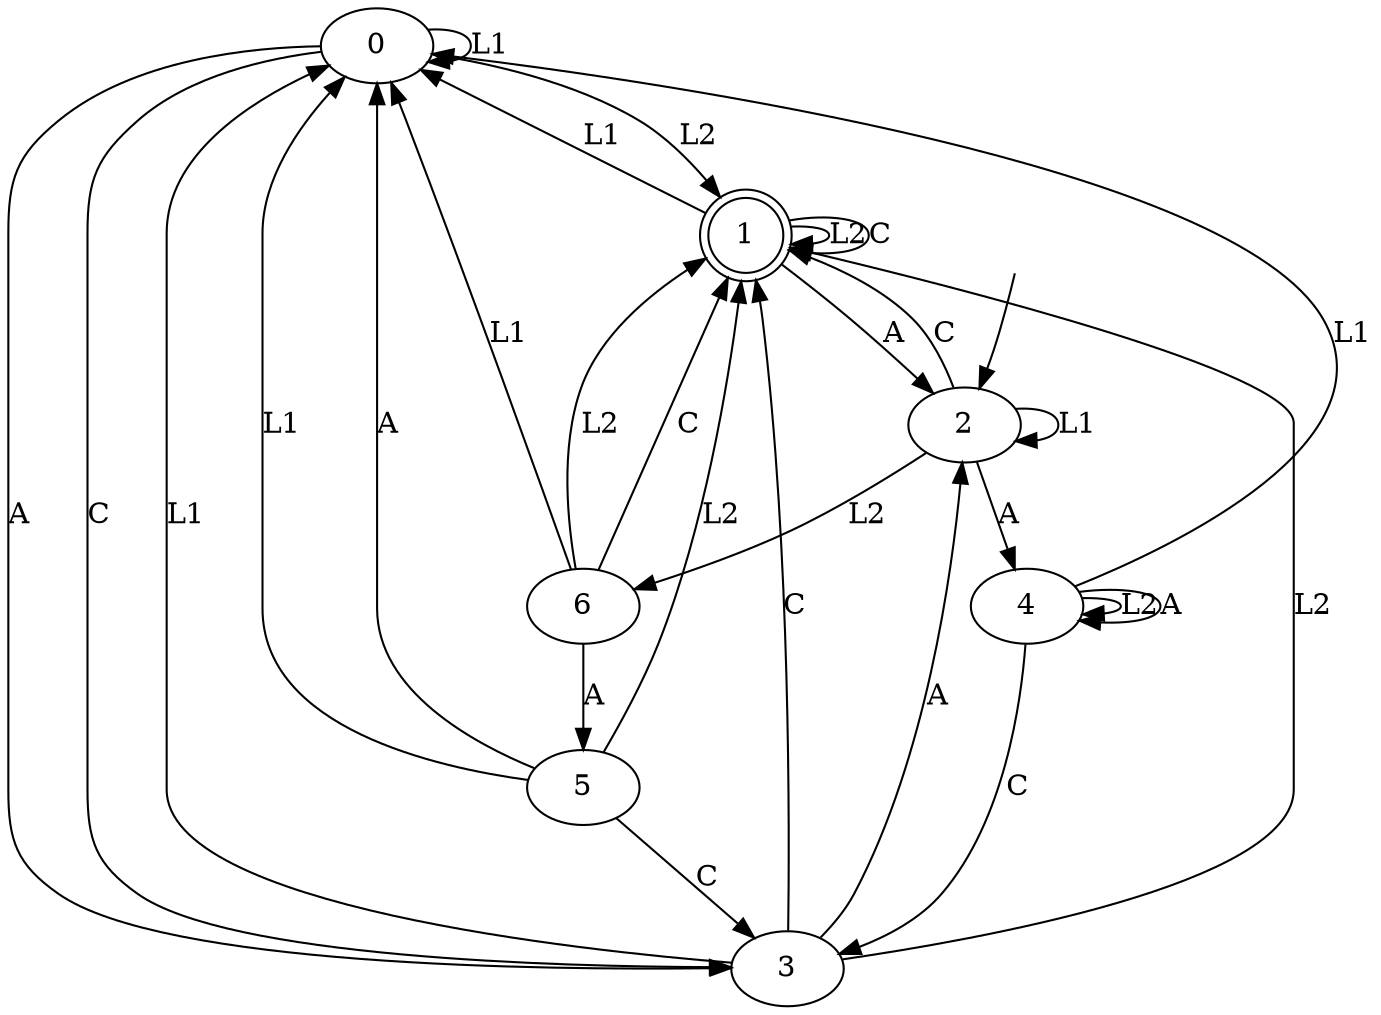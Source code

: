 digraph "output/magento_result_a_0.6" {
0 [label=0];
1 [label=1, shape=doublecircle];
2 [label=2];
3 [label=3];
4 [label=4];
5 [label=5];
6 [label=6];
0 -> 0  [label=L1];
0 -> 1  [label=L2];
0 -> 3  [label=A];
0 -> 3  [label=C];
1 -> 0  [label=L1];
1 -> 1  [label=L2];
1 -> 2  [label=A];
1 -> 1  [label=C];
2 -> 2  [label=L1];
2 -> 6  [label=L2];
2 -> 4  [label=A];
2 -> 1  [label=C];
3 -> 0  [label=L1];
3 -> 1  [label=L2];
3 -> 2  [label=A];
3 -> 1  [label=C];
4 -> 0  [label=L1];
4 -> 4  [label=L2];
4 -> 4  [label=A];
4 -> 3  [label=C];
5 -> 0  [label=L1];
5 -> 1  [label=L2];
5 -> 0  [label=A];
5 -> 3  [label=C];
6 -> 0  [label=L1];
6 -> 1  [label=L2];
6 -> 5  [label=A];
6 -> 1  [label=C];
__start0 [label="", shape=none];
__start0 -> 2  [label=""];
}
